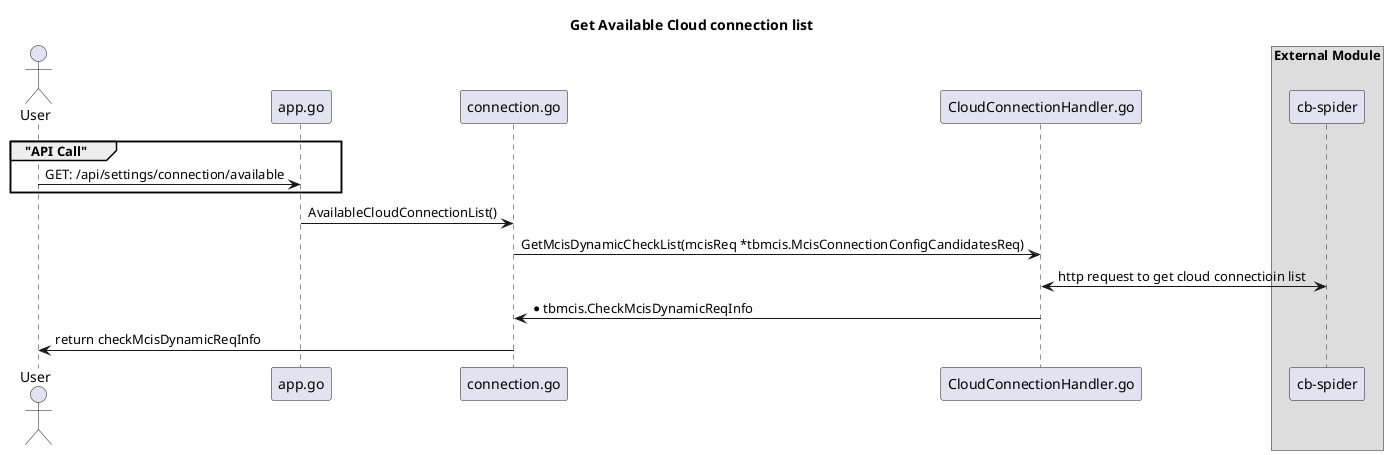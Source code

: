 @startuml

title "Get Available Cloud connection list"

actor User as user

participant "app.go" as app
participant "connection.go" as route
participant "CloudConnectionHandler.go" as handler


box "External Module"
participant "cb-spider" as spider
end box

group  "API Call"
user    -> app : GET: /api/settings/connection/available
end

app     -> route: AvailableCloudConnectionList()
route -> handler: GetMcisDynamicCheckList(mcisReq *tbmcis.McisConnectionConfigCandidatesReq)
handler <-> spider : http request to get cloud connectioin list
route <- handler: *tbmcis.CheckMcisDynamicReqInfo
user <- route:  return checkMcisDynamicReqInfo




@enduml
